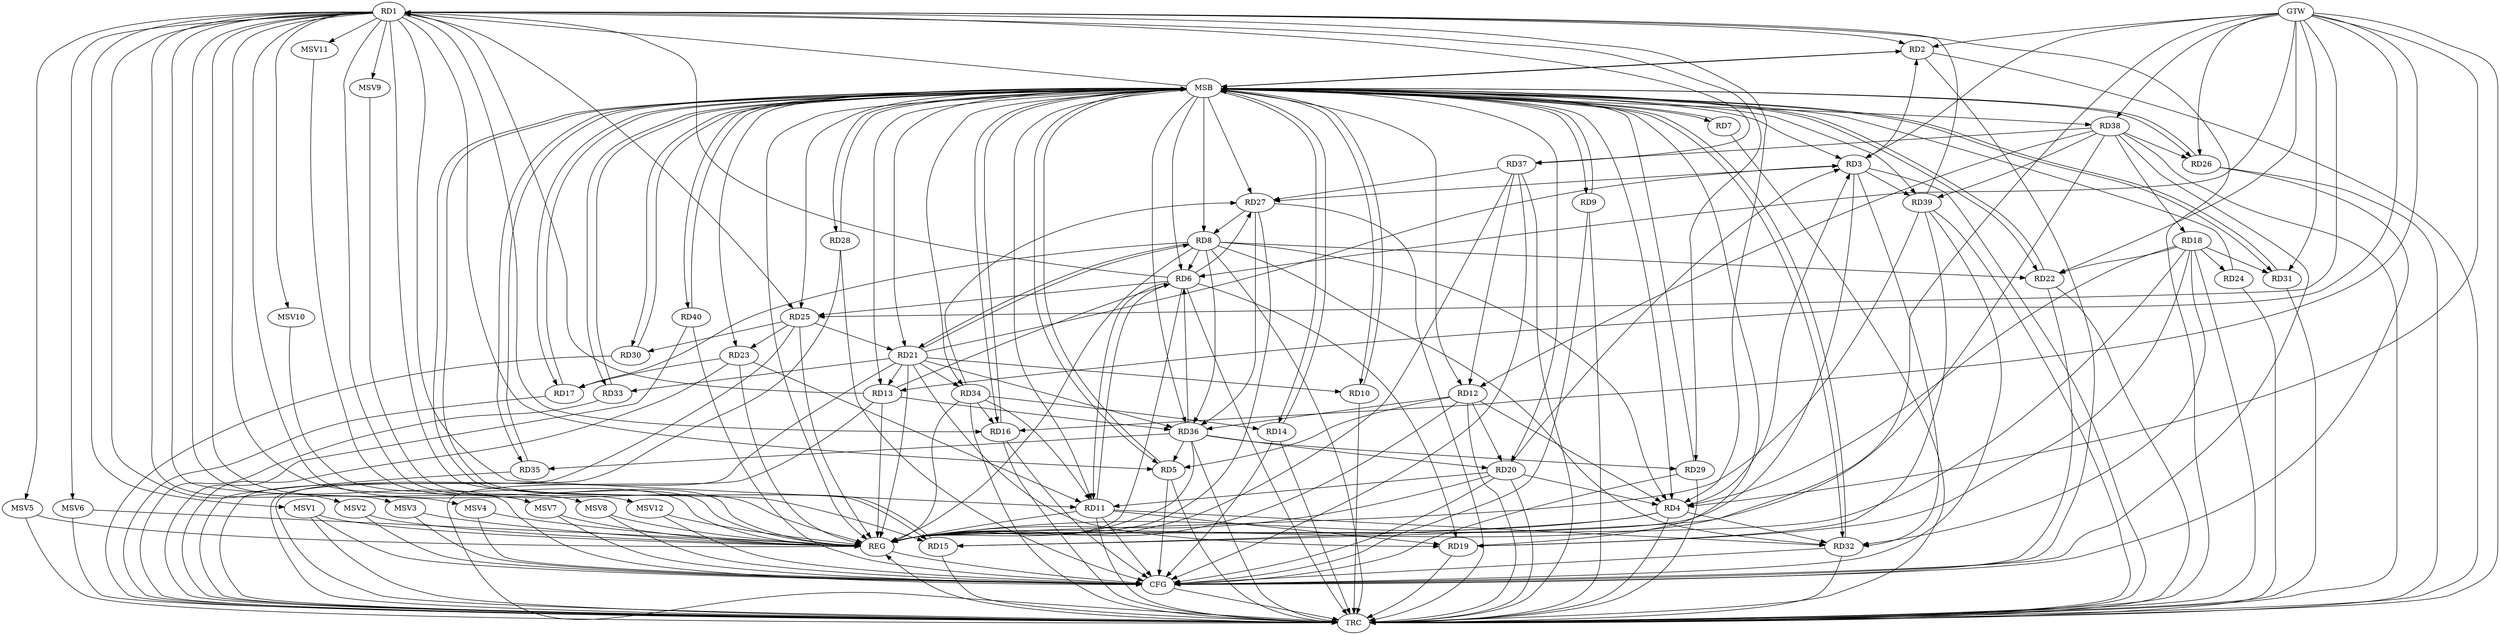 strict digraph G {
  RD1 [ label="RD1" ];
  RD2 [ label="RD2" ];
  RD3 [ label="RD3" ];
  RD4 [ label="RD4" ];
  RD5 [ label="RD5" ];
  RD6 [ label="RD6" ];
  RD7 [ label="RD7" ];
  RD8 [ label="RD8" ];
  RD9 [ label="RD9" ];
  RD10 [ label="RD10" ];
  RD11 [ label="RD11" ];
  RD12 [ label="RD12" ];
  RD13 [ label="RD13" ];
  RD14 [ label="RD14" ];
  RD15 [ label="RD15" ];
  RD16 [ label="RD16" ];
  RD17 [ label="RD17" ];
  RD18 [ label="RD18" ];
  RD19 [ label="RD19" ];
  RD20 [ label="RD20" ];
  RD21 [ label="RD21" ];
  RD22 [ label="RD22" ];
  RD23 [ label="RD23" ];
  RD24 [ label="RD24" ];
  RD25 [ label="RD25" ];
  RD26 [ label="RD26" ];
  RD27 [ label="RD27" ];
  RD28 [ label="RD28" ];
  RD29 [ label="RD29" ];
  RD30 [ label="RD30" ];
  RD31 [ label="RD31" ];
  RD32 [ label="RD32" ];
  RD33 [ label="RD33" ];
  RD34 [ label="RD34" ];
  RD35 [ label="RD35" ];
  RD36 [ label="RD36" ];
  RD37 [ label="RD37" ];
  RD38 [ label="RD38" ];
  RD39 [ label="RD39" ];
  RD40 [ label="RD40" ];
  GTW [ label="GTW" ];
  REG [ label="REG" ];
  MSB [ label="MSB" ];
  CFG [ label="CFG" ];
  TRC [ label="TRC" ];
  MSV1 [ label="MSV1" ];
  MSV2 [ label="MSV2" ];
  MSV3 [ label="MSV3" ];
  MSV4 [ label="MSV4" ];
  MSV5 [ label="MSV5" ];
  MSV6 [ label="MSV6" ];
  MSV7 [ label="MSV7" ];
  MSV8 [ label="MSV8" ];
  MSV9 [ label="MSV9" ];
  MSV10 [ label="MSV10" ];
  MSV11 [ label="MSV11" ];
  MSV12 [ label="MSV12" ];
  RD1 -> RD2;
  RD1 -> RD4;
  RD1 -> RD5;
  RD6 -> RD1;
  RD1 -> RD11;
  RD13 -> RD1;
  RD1 -> RD15;
  RD1 -> RD16;
  RD1 -> RD25;
  RD1 -> RD29;
  RD1 -> RD37;
  RD39 -> RD1;
  RD3 -> RD2;
  RD4 -> RD3;
  RD20 -> RD3;
  RD21 -> RD3;
  RD3 -> RD27;
  RD3 -> RD32;
  RD3 -> RD39;
  RD8 -> RD4;
  RD12 -> RD4;
  RD4 -> RD15;
  RD18 -> RD4;
  RD20 -> RD4;
  RD4 -> RD32;
  RD12 -> RD5;
  RD36 -> RD5;
  RD8 -> RD6;
  RD6 -> RD11;
  RD11 -> RD6;
  RD13 -> RD6;
  RD6 -> RD19;
  RD6 -> RD25;
  RD6 -> RD27;
  RD36 -> RD6;
  RD8 -> RD17;
  RD8 -> RD21;
  RD21 -> RD8;
  RD8 -> RD22;
  RD27 -> RD8;
  RD8 -> RD32;
  RD8 -> RD36;
  RD21 -> RD10;
  RD11 -> RD19;
  RD20 -> RD11;
  RD23 -> RD11;
  RD11 -> RD32;
  RD34 -> RD11;
  RD12 -> RD20;
  RD12 -> RD36;
  RD37 -> RD12;
  RD38 -> RD12;
  RD21 -> RD13;
  RD13 -> RD36;
  RD34 -> RD14;
  RD34 -> RD16;
  RD23 -> RD17;
  RD18 -> RD19;
  RD18 -> RD22;
  RD18 -> RD24;
  RD18 -> RD31;
  RD18 -> RD32;
  RD38 -> RD18;
  RD21 -> RD19;
  RD39 -> RD19;
  RD36 -> RD20;
  RD25 -> RD21;
  RD21 -> RD33;
  RD21 -> RD34;
  RD21 -> RD36;
  RD25 -> RD23;
  RD25 -> RD30;
  RD38 -> RD26;
  RD34 -> RD27;
  RD27 -> RD36;
  RD37 -> RD27;
  RD36 -> RD29;
  RD36 -> RD35;
  RD38 -> RD37;
  RD38 -> RD39;
  GTW -> RD3;
  GTW -> RD16;
  GTW -> RD22;
  GTW -> RD25;
  GTW -> RD2;
  GTW -> RD6;
  GTW -> RD26;
  GTW -> RD4;
  GTW -> RD13;
  GTW -> RD15;
  GTW -> RD31;
  GTW -> RD38;
  RD1 -> REG;
  RD3 -> REG;
  RD4 -> REG;
  RD6 -> REG;
  RD8 -> REG;
  RD11 -> REG;
  RD12 -> REG;
  RD13 -> REG;
  RD18 -> REG;
  RD20 -> REG;
  RD21 -> REG;
  RD23 -> REG;
  RD25 -> REG;
  RD27 -> REG;
  RD34 -> REG;
  RD36 -> REG;
  RD37 -> REG;
  RD38 -> REG;
  RD39 -> REG;
  RD2 -> MSB;
  MSB -> RD6;
  MSB -> RD11;
  MSB -> RD23;
  MSB -> RD32;
  MSB -> REG;
  RD5 -> MSB;
  MSB -> RD2;
  MSB -> RD12;
  MSB -> RD16;
  MSB -> RD35;
  MSB -> RD36;
  RD7 -> MSB;
  MSB -> RD5;
  MSB -> RD17;
  MSB -> RD25;
  RD9 -> MSB;
  MSB -> RD3;
  MSB -> RD26;
  MSB -> RD30;
  MSB -> RD40;
  RD10 -> MSB;
  MSB -> RD7;
  MSB -> RD20;
  MSB -> RD28;
  MSB -> RD31;
  RD14 -> MSB;
  MSB -> RD1;
  RD15 -> MSB;
  MSB -> RD13;
  MSB -> RD27;
  MSB -> RD33;
  MSB -> RD38;
  RD16 -> MSB;
  MSB -> RD4;
  MSB -> RD15;
  RD17 -> MSB;
  MSB -> RD14;
  RD19 -> MSB;
  RD22 -> MSB;
  RD24 -> MSB;
  MSB -> RD39;
  RD26 -> MSB;
  MSB -> RD10;
  RD28 -> MSB;
  MSB -> RD21;
  RD29 -> MSB;
  RD30 -> MSB;
  MSB -> RD34;
  RD31 -> MSB;
  MSB -> RD22;
  RD32 -> MSB;
  RD33 -> MSB;
  RD35 -> MSB;
  MSB -> RD8;
  MSB -> RD9;
  RD40 -> MSB;
  RD37 -> CFG;
  RD22 -> CFG;
  RD5 -> CFG;
  RD16 -> CFG;
  RD28 -> CFG;
  RD9 -> CFG;
  RD11 -> CFG;
  RD38 -> CFG;
  RD26 -> CFG;
  RD32 -> CFG;
  RD2 -> CFG;
  RD39 -> CFG;
  RD40 -> CFG;
  RD14 -> CFG;
  RD1 -> CFG;
  RD20 -> CFG;
  RD29 -> CFG;
  REG -> CFG;
  RD1 -> TRC;
  RD2 -> TRC;
  RD3 -> TRC;
  RD4 -> TRC;
  RD5 -> TRC;
  RD6 -> TRC;
  RD7 -> TRC;
  RD8 -> TRC;
  RD9 -> TRC;
  RD10 -> TRC;
  RD11 -> TRC;
  RD12 -> TRC;
  RD13 -> TRC;
  RD14 -> TRC;
  RD15 -> TRC;
  RD16 -> TRC;
  RD17 -> TRC;
  RD18 -> TRC;
  RD19 -> TRC;
  RD20 -> TRC;
  RD21 -> TRC;
  RD22 -> TRC;
  RD23 -> TRC;
  RD24 -> TRC;
  RD25 -> TRC;
  RD26 -> TRC;
  RD27 -> TRC;
  RD28 -> TRC;
  RD29 -> TRC;
  RD30 -> TRC;
  RD31 -> TRC;
  RD32 -> TRC;
  RD33 -> TRC;
  RD34 -> TRC;
  RD35 -> TRC;
  RD36 -> TRC;
  RD37 -> TRC;
  RD38 -> TRC;
  RD39 -> TRC;
  RD40 -> TRC;
  GTW -> TRC;
  CFG -> TRC;
  TRC -> REG;
  RD1 -> MSV1;
  MSV1 -> REG;
  MSV1 -> TRC;
  MSV1 -> CFG;
  RD1 -> MSV2;
  RD1 -> MSV3;
  MSV2 -> REG;
  MSV2 -> CFG;
  MSV3 -> REG;
  MSV3 -> CFG;
  RD1 -> MSV4;
  MSV4 -> REG;
  MSV4 -> CFG;
  RD1 -> MSV5;
  MSV5 -> REG;
  MSV5 -> TRC;
  RD1 -> MSV6;
  MSV6 -> REG;
  MSV6 -> TRC;
  RD1 -> MSV7;
  RD1 -> MSV8;
  MSV7 -> REG;
  MSV7 -> CFG;
  MSV8 -> REG;
  MSV8 -> CFG;
  RD1 -> MSV9;
  MSV9 -> REG;
  RD1 -> MSV10;
  RD1 -> MSV11;
  MSV10 -> REG;
  MSV11 -> REG;
  RD1 -> MSV12;
  MSV12 -> REG;
  MSV12 -> CFG;
}
